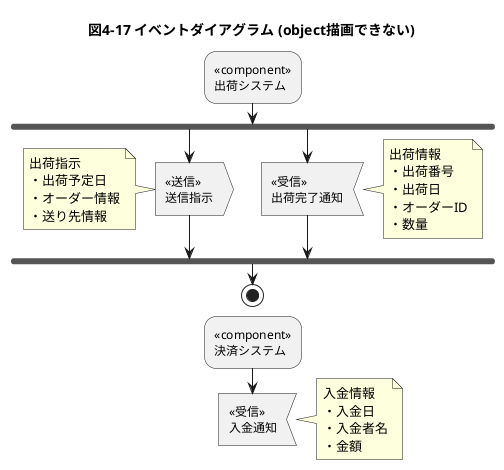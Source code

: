 @startuml
title 図4-17 イベントダイアグラム (object描画できない)
:<<component>>\n出荷システム;
fork
    :<<送信>>\n送信指示>
    note left: 出荷指示\n・出荷予定日\n・オーダー情報\n・送り先情報
fork again
    :<<受信>>\n出荷完了通知<
    note right: 出荷情報\n・出荷番号\n・出荷日\n・オーダーID\n・数量
end fork
stop
:<<component>>\n決済システム;
:<<受信>>\n入金通知<
note right: 入金情報\n・入金日\n・入金者名\n・金額
@enduml